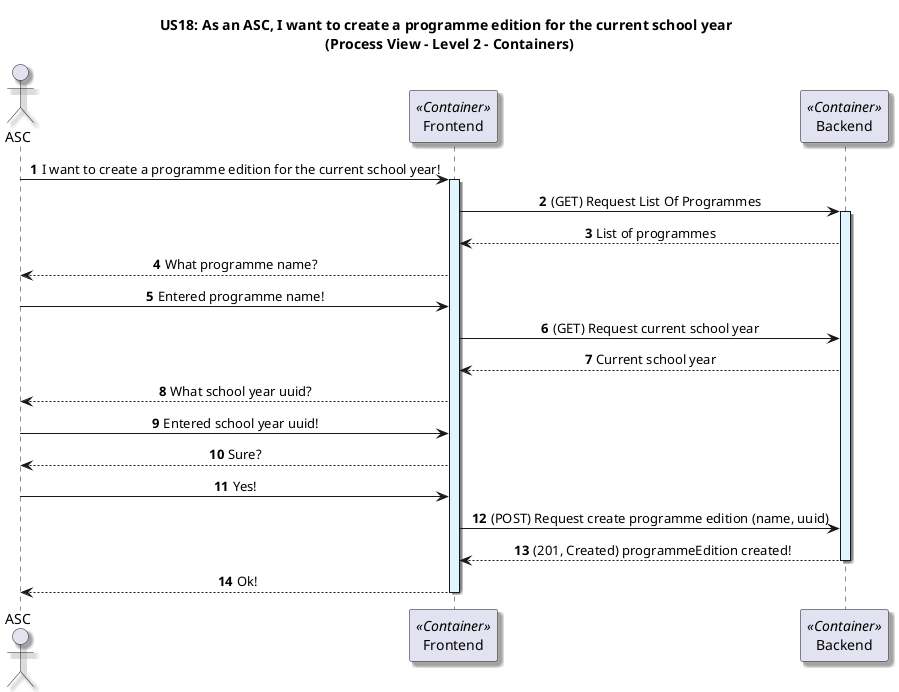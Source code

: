 @startuml

title US18: As an ASC, I want to create a programme edition for the current school year \n (Process View - Level 2 - Containers)

skinparam componentStyle component
skinparam defaultTextAlignment center
skinparam shadowing true

autonumber

actor ASC as ASC

participant "Frontend" as frontend <<Container>>
participant "Backend" as backend <<Container>>

ASC -> frontend: I want to create a programme edition for the current school year!
activate frontend #E1F5FE

frontend -> backend: (GET) Request List Of Programmes
activate backend #E1F5FE
backend --> frontend: List of programmes


frontend --> ASC: What programme name?

ASC -> frontend: Entered programme name!


frontend -> backend: (GET) Request current school year
backend --> frontend: Current school year
frontend --> ASC: What school year uuid?

ASC -> frontend: Entered school year uuid!

frontend --> ASC: Sure?

ASC -> frontend: Yes!

frontend -> backend: (POST) Request create programme edition (name, uuid)

backend --> frontend: (201, Created) programmeEdition created!
deactivate backend

frontend --> ASC: Ok!
deactivate frontend

@enduml